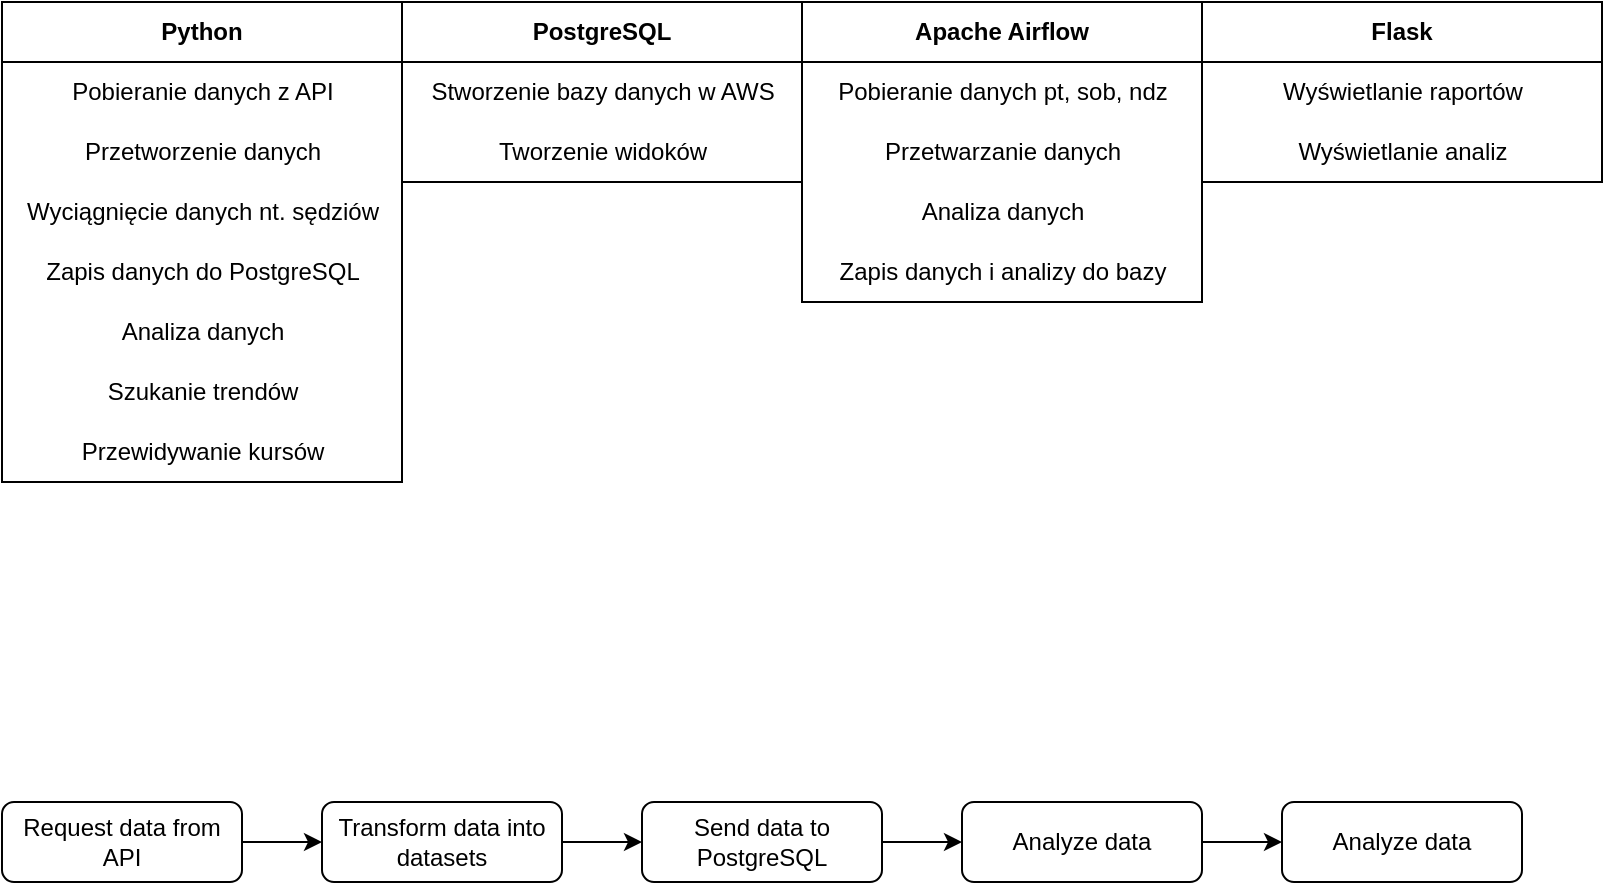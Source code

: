 <mxfile version="24.4.0" type="github">
  <diagram id="C5RBs43oDa-KdzZeNtuy" name="Page-1">
    <mxGraphModel dx="1434" dy="746" grid="1" gridSize="10" guides="1" tooltips="1" connect="1" arrows="1" fold="1" page="1" pageScale="1" pageWidth="827" pageHeight="1169" math="0" shadow="0">
      <root>
        <mxCell id="WIyWlLk6GJQsqaUBKTNV-0" />
        <mxCell id="WIyWlLk6GJQsqaUBKTNV-1" parent="WIyWlLk6GJQsqaUBKTNV-0" />
        <mxCell id="q4yJidVWy0GGUAA_eL6E-25" style="edgeStyle=orthogonalEdgeStyle;rounded=0;orthogonalLoop=1;jettySize=auto;html=1;exitX=1;exitY=0.5;exitDx=0;exitDy=0;" edge="1" parent="WIyWlLk6GJQsqaUBKTNV-1" source="WIyWlLk6GJQsqaUBKTNV-7">
          <mxGeometry relative="1" as="geometry">
            <mxPoint x="360" y="420" as="targetPoint" />
          </mxGeometry>
        </mxCell>
        <mxCell id="WIyWlLk6GJQsqaUBKTNV-7" value="Transform data into datasets" style="rounded=1;whiteSpace=wrap;html=1;fontSize=12;glass=0;strokeWidth=1;shadow=0;" parent="WIyWlLk6GJQsqaUBKTNV-1" vertex="1">
          <mxGeometry x="200" y="400" width="120" height="40" as="geometry" />
        </mxCell>
        <mxCell id="q4yJidVWy0GGUAA_eL6E-24" style="edgeStyle=orthogonalEdgeStyle;rounded=0;orthogonalLoop=1;jettySize=auto;html=1;exitX=1;exitY=0.5;exitDx=0;exitDy=0;entryX=0;entryY=0.5;entryDx=0;entryDy=0;" edge="1" parent="WIyWlLk6GJQsqaUBKTNV-1" source="WIyWlLk6GJQsqaUBKTNV-12" target="WIyWlLk6GJQsqaUBKTNV-7">
          <mxGeometry relative="1" as="geometry" />
        </mxCell>
        <mxCell id="WIyWlLk6GJQsqaUBKTNV-12" value="Request data from API" style="rounded=1;whiteSpace=wrap;html=1;fontSize=12;glass=0;strokeWidth=1;shadow=0;" parent="WIyWlLk6GJQsqaUBKTNV-1" vertex="1">
          <mxGeometry x="40" y="400" width="120" height="40" as="geometry" />
        </mxCell>
        <mxCell id="q4yJidVWy0GGUAA_eL6E-2" value="Python" style="swimlane;whiteSpace=wrap;html=1;startSize=30;" vertex="1" parent="WIyWlLk6GJQsqaUBKTNV-1">
          <mxGeometry x="40" width="200" height="240" as="geometry" />
        </mxCell>
        <mxCell id="q4yJidVWy0GGUAA_eL6E-7" value="Pobieranie danych z API" style="text;html=1;align=center;verticalAlign=middle;resizable=0;points=[];autosize=1;strokeColor=none;fillColor=none;" vertex="1" parent="q4yJidVWy0GGUAA_eL6E-2">
          <mxGeometry x="25" y="30" width="150" height="30" as="geometry" />
        </mxCell>
        <mxCell id="q4yJidVWy0GGUAA_eL6E-9" value="Przetworzenie danych" style="text;html=1;align=center;verticalAlign=middle;resizable=0;points=[];autosize=1;strokeColor=none;fillColor=none;" vertex="1" parent="q4yJidVWy0GGUAA_eL6E-2">
          <mxGeometry x="30" y="60" width="140" height="30" as="geometry" />
        </mxCell>
        <mxCell id="q4yJidVWy0GGUAA_eL6E-10" value="Wyciągnięcie danych nt. sędziów" style="text;html=1;align=center;verticalAlign=middle;resizable=0;points=[];autosize=1;strokeColor=none;fillColor=none;" vertex="1" parent="q4yJidVWy0GGUAA_eL6E-2">
          <mxGeometry y="90" width="200" height="30" as="geometry" />
        </mxCell>
        <mxCell id="q4yJidVWy0GGUAA_eL6E-11" value="Zapis danych do PostgreSQL" style="text;html=1;align=center;verticalAlign=middle;resizable=0;points=[];autosize=1;strokeColor=none;fillColor=none;" vertex="1" parent="q4yJidVWy0GGUAA_eL6E-2">
          <mxGeometry x="10" y="120" width="180" height="30" as="geometry" />
        </mxCell>
        <mxCell id="q4yJidVWy0GGUAA_eL6E-21" value="Analiza danych" style="text;html=1;align=center;verticalAlign=middle;resizable=0;points=[];autosize=1;strokeColor=none;fillColor=none;" vertex="1" parent="q4yJidVWy0GGUAA_eL6E-2">
          <mxGeometry x="50" y="150" width="100" height="30" as="geometry" />
        </mxCell>
        <mxCell id="q4yJidVWy0GGUAA_eL6E-22" value="Szukanie trendów" style="text;html=1;align=center;verticalAlign=middle;resizable=0;points=[];autosize=1;strokeColor=none;fillColor=none;" vertex="1" parent="q4yJidVWy0GGUAA_eL6E-2">
          <mxGeometry x="40" y="180" width="120" height="30" as="geometry" />
        </mxCell>
        <mxCell id="q4yJidVWy0GGUAA_eL6E-23" value="Przewidywanie kursów" style="text;html=1;align=center;verticalAlign=middle;resizable=0;points=[];autosize=1;strokeColor=none;fillColor=none;" vertex="1" parent="q4yJidVWy0GGUAA_eL6E-2">
          <mxGeometry x="30" y="210" width="140" height="30" as="geometry" />
        </mxCell>
        <mxCell id="q4yJidVWy0GGUAA_eL6E-3" value="PostgreSQL" style="swimlane;whiteSpace=wrap;html=1;startSize=30;" vertex="1" parent="WIyWlLk6GJQsqaUBKTNV-1">
          <mxGeometry x="240" width="200" height="90" as="geometry" />
        </mxCell>
        <mxCell id="q4yJidVWy0GGUAA_eL6E-13" value="Stworzenie bazy danych w AWS" style="text;html=1;align=center;verticalAlign=middle;resizable=0;points=[];autosize=1;strokeColor=none;fillColor=none;" vertex="1" parent="q4yJidVWy0GGUAA_eL6E-3">
          <mxGeometry y="30" width="200" height="30" as="geometry" />
        </mxCell>
        <mxCell id="q4yJidVWy0GGUAA_eL6E-14" value="Tworzenie widoków" style="text;html=1;align=center;verticalAlign=middle;resizable=0;points=[];autosize=1;strokeColor=none;fillColor=none;" vertex="1" parent="q4yJidVWy0GGUAA_eL6E-3">
          <mxGeometry x="35" y="60" width="130" height="30" as="geometry" />
        </mxCell>
        <mxCell id="q4yJidVWy0GGUAA_eL6E-4" value="Apache Airflow" style="swimlane;whiteSpace=wrap;html=1;startSize=30;" vertex="1" parent="WIyWlLk6GJQsqaUBKTNV-1">
          <mxGeometry x="440" width="200" height="150" as="geometry" />
        </mxCell>
        <mxCell id="q4yJidVWy0GGUAA_eL6E-15" value="Pobieranie danych pt, sob, ndz" style="text;html=1;align=center;verticalAlign=middle;resizable=0;points=[];autosize=1;strokeColor=none;fillColor=none;" vertex="1" parent="q4yJidVWy0GGUAA_eL6E-4">
          <mxGeometry x="5" y="30" width="190" height="30" as="geometry" />
        </mxCell>
        <mxCell id="q4yJidVWy0GGUAA_eL6E-16" value="Przetwarzanie danych" style="text;html=1;align=center;verticalAlign=middle;resizable=0;points=[];autosize=1;strokeColor=none;fillColor=none;" vertex="1" parent="q4yJidVWy0GGUAA_eL6E-4">
          <mxGeometry x="30" y="60" width="140" height="30" as="geometry" />
        </mxCell>
        <mxCell id="q4yJidVWy0GGUAA_eL6E-17" value="Analiza danych" style="text;html=1;align=center;verticalAlign=middle;resizable=0;points=[];autosize=1;strokeColor=none;fillColor=none;" vertex="1" parent="q4yJidVWy0GGUAA_eL6E-4">
          <mxGeometry x="50" y="90" width="100" height="30" as="geometry" />
        </mxCell>
        <mxCell id="q4yJidVWy0GGUAA_eL6E-18" value="Zapis danych i analizy do bazy" style="text;html=1;align=center;verticalAlign=middle;resizable=0;points=[];autosize=1;strokeColor=none;fillColor=none;" vertex="1" parent="q4yJidVWy0GGUAA_eL6E-4">
          <mxGeometry x="5" y="120" width="190" height="30" as="geometry" />
        </mxCell>
        <mxCell id="q4yJidVWy0GGUAA_eL6E-5" value="Flask" style="swimlane;whiteSpace=wrap;html=1;startSize=30;" vertex="1" parent="WIyWlLk6GJQsqaUBKTNV-1">
          <mxGeometry x="640" width="200" height="90" as="geometry" />
        </mxCell>
        <mxCell id="q4yJidVWy0GGUAA_eL6E-19" value="Wyświetlanie raportów" style="text;html=1;align=center;verticalAlign=middle;resizable=0;points=[];autosize=1;strokeColor=none;fillColor=none;" vertex="1" parent="q4yJidVWy0GGUAA_eL6E-5">
          <mxGeometry x="30" y="30" width="140" height="30" as="geometry" />
        </mxCell>
        <mxCell id="q4yJidVWy0GGUAA_eL6E-20" value="Wyświetlanie analiz" style="text;html=1;align=center;verticalAlign=middle;resizable=0;points=[];autosize=1;strokeColor=none;fillColor=none;" vertex="1" parent="q4yJidVWy0GGUAA_eL6E-5">
          <mxGeometry x="35" y="60" width="130" height="30" as="geometry" />
        </mxCell>
        <mxCell id="q4yJidVWy0GGUAA_eL6E-28" style="edgeStyle=orthogonalEdgeStyle;rounded=0;orthogonalLoop=1;jettySize=auto;html=1;exitX=1;exitY=0.5;exitDx=0;exitDy=0;" edge="1" parent="WIyWlLk6GJQsqaUBKTNV-1" source="q4yJidVWy0GGUAA_eL6E-26" target="q4yJidVWy0GGUAA_eL6E-27">
          <mxGeometry relative="1" as="geometry" />
        </mxCell>
        <mxCell id="q4yJidVWy0GGUAA_eL6E-26" value="Send data to PostgreSQL" style="rounded=1;whiteSpace=wrap;html=1;fontSize=12;glass=0;strokeWidth=1;shadow=0;" vertex="1" parent="WIyWlLk6GJQsqaUBKTNV-1">
          <mxGeometry x="360" y="400" width="120" height="40" as="geometry" />
        </mxCell>
        <mxCell id="q4yJidVWy0GGUAA_eL6E-29" style="edgeStyle=orthogonalEdgeStyle;rounded=0;orthogonalLoop=1;jettySize=auto;html=1;" edge="1" parent="WIyWlLk6GJQsqaUBKTNV-1" source="q4yJidVWy0GGUAA_eL6E-27">
          <mxGeometry relative="1" as="geometry">
            <mxPoint x="680" y="420" as="targetPoint" />
          </mxGeometry>
        </mxCell>
        <mxCell id="q4yJidVWy0GGUAA_eL6E-27" value="Analyze data" style="rounded=1;whiteSpace=wrap;html=1;fontSize=12;glass=0;strokeWidth=1;shadow=0;" vertex="1" parent="WIyWlLk6GJQsqaUBKTNV-1">
          <mxGeometry x="520" y="400" width="120" height="40" as="geometry" />
        </mxCell>
        <mxCell id="q4yJidVWy0GGUAA_eL6E-30" value="Analyze data" style="rounded=1;whiteSpace=wrap;html=1;fontSize=12;glass=0;strokeWidth=1;shadow=0;" vertex="1" parent="WIyWlLk6GJQsqaUBKTNV-1">
          <mxGeometry x="680" y="400" width="120" height="40" as="geometry" />
        </mxCell>
      </root>
    </mxGraphModel>
  </diagram>
</mxfile>

